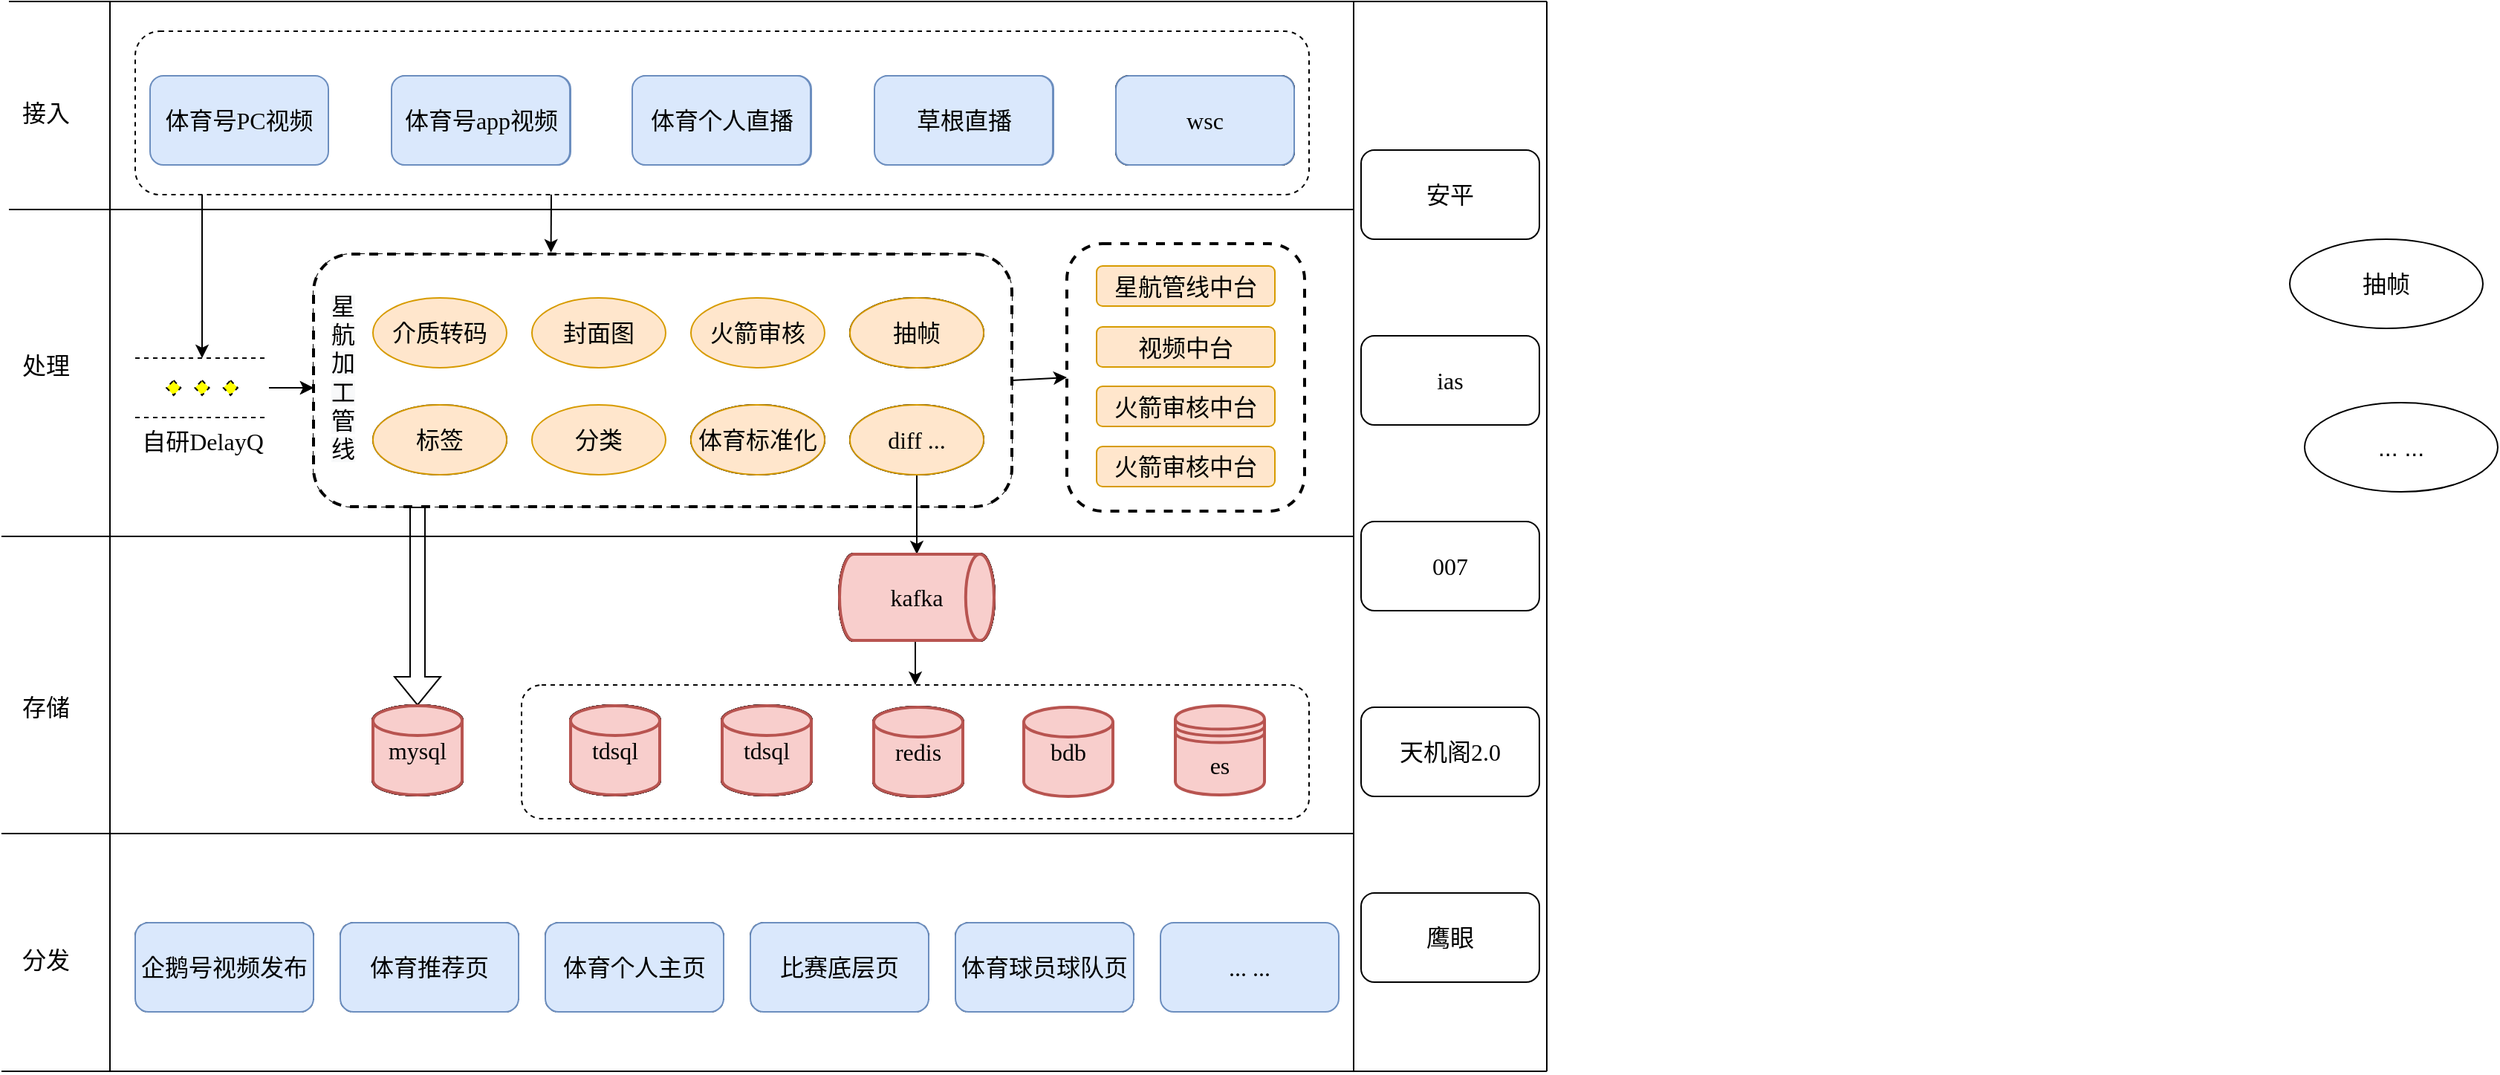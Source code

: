 <mxfile version="16.0.3" type="github">
  <diagram id="HmdcAvKUY2jd_h3zklQF" name="Page-1">
    <mxGraphModel dx="1422" dy="762" grid="1" gridSize="10" guides="1" tooltips="1" connect="1" arrows="1" fold="1" page="1" pageScale="1" pageWidth="1654" pageHeight="2336" math="0" shadow="0">
      <root>
        <mxCell id="0" />
        <mxCell id="1" parent="0" />
        <mxCell id="oZWj6VGUN02tXFsYtWKZ-107" value="" style="rounded=1;whiteSpace=wrap;html=1;dashed=1;fontFamily=Times New Roman;fontSize=16;" vertex="1" parent="1">
          <mxGeometry x="570" y="510" width="530" height="90" as="geometry" />
        </mxCell>
        <mxCell id="oZWj6VGUN02tXFsYtWKZ-76" value="" style="rounded=1;whiteSpace=wrap;html=1;dashed=1;fontFamily=Times New Roman;fontSize=16;strokeWidth=2;" vertex="1" parent="1">
          <mxGeometry x="937" y="213" width="160" height="180" as="geometry" />
        </mxCell>
        <mxCell id="oZWj6VGUN02tXFsYtWKZ-20" value="" style="rounded=1;whiteSpace=wrap;html=1;dashed=1;fontFamily=Times New Roman;fontSize=16;" vertex="1" parent="1">
          <mxGeometry x="310" y="70" width="790" height="110" as="geometry" />
        </mxCell>
        <mxCell id="oZWj6VGUN02tXFsYtWKZ-1" value="接入" style="text;html=1;strokeColor=none;fillColor=none;align=center;verticalAlign=middle;whiteSpace=wrap;rounded=0;fontFamily=Times New Roman;fontSize=16;" vertex="1" parent="1">
          <mxGeometry x="220" y="110" width="60" height="30" as="geometry" />
        </mxCell>
        <mxCell id="oZWj6VGUN02tXFsYtWKZ-2" value="处理" style="text;html=1;strokeColor=none;fillColor=none;align=center;verticalAlign=middle;whiteSpace=wrap;rounded=0;fontFamily=Times New Roman;fontSize=16;" vertex="1" parent="1">
          <mxGeometry x="220" y="280" width="60" height="30" as="geometry" />
        </mxCell>
        <mxCell id="oZWj6VGUN02tXFsYtWKZ-3" value="存储" style="text;html=1;strokeColor=none;fillColor=none;align=center;verticalAlign=middle;whiteSpace=wrap;rounded=0;fontFamily=Times New Roman;fontSize=16;" vertex="1" parent="1">
          <mxGeometry x="220" y="510" width="60" height="30" as="geometry" />
        </mxCell>
        <mxCell id="oZWj6VGUN02tXFsYtWKZ-4" value="" style="endArrow=none;html=1;rounded=0;fontFamily=Times New Roman;fontSize=16;" edge="1" parent="1">
          <mxGeometry width="50" height="50" relative="1" as="geometry">
            <mxPoint x="225" y="190" as="sourcePoint" />
            <mxPoint x="1130" y="190" as="targetPoint" />
          </mxGeometry>
        </mxCell>
        <mxCell id="oZWj6VGUN02tXFsYtWKZ-5" value="" style="endArrow=none;html=1;rounded=0;fontFamily=Times New Roman;fontSize=16;" edge="1" parent="1">
          <mxGeometry width="50" height="50" relative="1" as="geometry">
            <mxPoint x="220" y="410" as="sourcePoint" />
            <mxPoint x="1130" y="410" as="targetPoint" />
          </mxGeometry>
        </mxCell>
        <mxCell id="oZWj6VGUN02tXFsYtWKZ-6" value="" style="endArrow=none;html=1;rounded=0;fontFamily=Times New Roman;fontSize=16;" edge="1" parent="1">
          <mxGeometry width="50" height="50" relative="1" as="geometry">
            <mxPoint x="220" y="610" as="sourcePoint" />
            <mxPoint x="1130" y="610" as="targetPoint" />
          </mxGeometry>
        </mxCell>
        <mxCell id="oZWj6VGUN02tXFsYtWKZ-7" value="体育号PC视频" style="rounded=1;whiteSpace=wrap;html=1;fillColor=#dae8fc;strokeColor=#6c8ebf;fontFamily=Times New Roman;fontSize=16;" vertex="1" parent="1">
          <mxGeometry x="320" y="100" width="120" height="60" as="geometry" />
        </mxCell>
        <mxCell id="oZWj6VGUN02tXFsYtWKZ-8" value="体育个人直播" style="rounded=1;whiteSpace=wrap;html=1;fillColor=#dae8fc;strokeColor=#6c8ebf;fontFamily=Times New Roman;fontSize=16;" vertex="1" parent="1">
          <mxGeometry x="645" y="100" width="120" height="60" as="geometry" />
        </mxCell>
        <mxCell id="oZWj6VGUN02tXFsYtWKZ-9" value="草根直播" style="rounded=1;whiteSpace=wrap;html=1;fillColor=#dae8fc;strokeColor=#6c8ebf;fontFamily=Times New Roman;fontSize=16;" vertex="1" parent="1">
          <mxGeometry x="808" y="100" width="120" height="60" as="geometry" />
        </mxCell>
        <mxCell id="oZWj6VGUN02tXFsYtWKZ-10" value="wsc" style="rounded=1;whiteSpace=wrap;html=1;fontFamily=Times New Roman;fontSize=16;" vertex="1" parent="1">
          <mxGeometry x="970" y="100" width="120" height="60" as="geometry" />
        </mxCell>
        <mxCell id="oZWj6VGUN02tXFsYtWKZ-14" value="体育号app视频" style="rounded=1;whiteSpace=wrap;html=1;fillColor=#dae8fc;strokeColor=#6c8ebf;fontFamily=Times New Roman;fontSize=16;" vertex="1" parent="1">
          <mxGeometry x="483" y="100" width="120" height="60" as="geometry" />
        </mxCell>
        <mxCell id="oZWj6VGUN02tXFsYtWKZ-15" value="... ..." style="ellipse;whiteSpace=wrap;html=1;fontSize=16;" vertex="1" parent="1">
          <mxGeometry x="1770" y="320" width="130" height="60" as="geometry" />
        </mxCell>
        <mxCell id="oZWj6VGUN02tXFsYtWKZ-17" value="抽帧" style="ellipse;whiteSpace=wrap;html=1;fontSize=16;" vertex="1" parent="1">
          <mxGeometry x="1760" y="210" width="130" height="60" as="geometry" />
        </mxCell>
        <mxCell id="oZWj6VGUN02tXFsYtWKZ-21" value="" style="endArrow=none;html=1;rounded=0;fontFamily=Times New Roman;fontSize=16;" edge="1" parent="1">
          <mxGeometry width="50" height="50" relative="1" as="geometry">
            <mxPoint x="293" y="770" as="sourcePoint" />
            <mxPoint x="293" y="50" as="targetPoint" />
          </mxGeometry>
        </mxCell>
        <mxCell id="oZWj6VGUN02tXFsYtWKZ-22" value="自研DelayQ" style="verticalLabelPosition=bottom;verticalAlign=top;html=1;shape=mxgraph.flowchart.parallel_mode;pointerEvents=1;dashed=1;fontFamily=Times New Roman;fontSize=16;" vertex="1" parent="1">
          <mxGeometry x="310" y="290" width="90" height="40" as="geometry" />
        </mxCell>
        <mxCell id="oZWj6VGUN02tXFsYtWKZ-24" value="" style="endArrow=none;html=1;rounded=0;fontFamily=Times New Roman;fontSize=16;" edge="1" parent="1">
          <mxGeometry width="50" height="50" relative="1" as="geometry">
            <mxPoint x="220" y="770" as="sourcePoint" />
            <mxPoint x="1260" y="770" as="targetPoint" />
          </mxGeometry>
        </mxCell>
        <mxCell id="oZWj6VGUN02tXFsYtWKZ-25" value="分发" style="text;html=1;strokeColor=none;fillColor=none;align=center;verticalAlign=middle;whiteSpace=wrap;rounded=0;fontFamily=Times New Roman;fontSize=16;" vertex="1" parent="1">
          <mxGeometry x="220" y="680" width="60" height="30" as="geometry" />
        </mxCell>
        <mxCell id="oZWj6VGUN02tXFsYtWKZ-26" value="体育推荐页" style="rounded=1;whiteSpace=wrap;html=1;dashed=1;fontFamily=Times New Roman;fontSize=16;" vertex="1" parent="1">
          <mxGeometry x="448" y="670" width="120" height="60" as="geometry" />
        </mxCell>
        <mxCell id="oZWj6VGUN02tXFsYtWKZ-27" value="企鹅号视频发布" style="rounded=1;whiteSpace=wrap;html=1;dashed=1;fontFamily=Times New Roman;fontSize=16;" vertex="1" parent="1">
          <mxGeometry x="310" y="670" width="120" height="60" as="geometry" />
        </mxCell>
        <mxCell id="oZWj6VGUN02tXFsYtWKZ-28" value="体育个人主页" style="rounded=1;whiteSpace=wrap;html=1;dashed=1;fontFamily=Times New Roman;fontSize=16;" vertex="1" parent="1">
          <mxGeometry x="586" y="670" width="120" height="60" as="geometry" />
        </mxCell>
        <mxCell id="oZWj6VGUN02tXFsYtWKZ-29" value="体育球员球队页" style="rounded=1;whiteSpace=wrap;html=1;dashed=1;fontFamily=Times New Roman;fontSize=16;" vertex="1" parent="1">
          <mxGeometry x="862" y="670" width="120" height="60" as="geometry" />
        </mxCell>
        <mxCell id="oZWj6VGUN02tXFsYtWKZ-30" value="... ..." style="rounded=1;whiteSpace=wrap;html=1;fillColor=#dae8fc;strokeColor=#6c8ebf;fontFamily=Times New Roman;fontSize=16;" vertex="1" parent="1">
          <mxGeometry x="1000" y="670" width="120" height="60" as="geometry" />
        </mxCell>
        <mxCell id="oZWj6VGUN02tXFsYtWKZ-32" value="tdsql" style="strokeWidth=2;html=1;shape=mxgraph.flowchart.database;whiteSpace=wrap;fontFamily=Times New Roman;fontSize=16;" vertex="1" parent="1">
          <mxGeometry x="603" y="524" width="60" height="60" as="geometry" />
        </mxCell>
        <mxCell id="oZWj6VGUN02tXFsYtWKZ-33" value="mysql" style="strokeWidth=2;html=1;shape=mxgraph.flowchart.database;whiteSpace=wrap;fontFamily=Times New Roman;fontSize=16;" vertex="1" parent="1">
          <mxGeometry x="470" y="524" width="60" height="60" as="geometry" />
        </mxCell>
        <mxCell id="oZWj6VGUN02tXFsYtWKZ-108" style="edgeStyle=orthogonalEdgeStyle;rounded=0;orthogonalLoop=1;jettySize=auto;html=1;exitX=0.5;exitY=1;exitDx=0;exitDy=0;exitPerimeter=0;entryX=0.5;entryY=0;entryDx=0;entryDy=0;fontFamily=Times New Roman;fontSize=16;" edge="1" parent="1" source="oZWj6VGUN02tXFsYtWKZ-34" target="oZWj6VGUN02tXFsYtWKZ-107">
          <mxGeometry relative="1" as="geometry" />
        </mxCell>
        <mxCell id="oZWj6VGUN02tXFsYtWKZ-34" value="kafka" style="strokeWidth=2;html=1;shape=mxgraph.flowchart.direct_data;whiteSpace=wrap;fontFamily=Times New Roman;fontSize=16;fontColor=rgb(0, 0, 0);align=center;strokeColor=rgb(0, 0, 0);fillColor=rgb(255, 255, 255);" vertex="1" parent="1">
          <mxGeometry x="784" y="422" width="104" height="58" as="geometry" />
        </mxCell>
        <mxCell id="oZWj6VGUN02tXFsYtWKZ-35" value="redis" style="strokeWidth=2;html=1;shape=mxgraph.flowchart.database;whiteSpace=wrap;fontFamily=Times New Roman;fontSize=16;" vertex="1" parent="1">
          <mxGeometry x="807" y="525" width="60" height="60" as="geometry" />
        </mxCell>
        <mxCell id="oZWj6VGUN02tXFsYtWKZ-36" value="es" style="shape=datastore;whiteSpace=wrap;html=1;fontFamily=Times New Roman;fontSize=16;align=center;strokeColor=#b85450;strokeWidth=2;fillColor=#f8cecc;" vertex="1" parent="1">
          <mxGeometry x="1010" y="524" width="60" height="60" as="geometry" />
        </mxCell>
        <mxCell id="oZWj6VGUN02tXFsYtWKZ-37" value="" style="rounded=1;whiteSpace=wrap;html=1;dashed=1;fontFamily=Times New Roman;fontSize=16;" vertex="1" parent="1">
          <mxGeometry x="430" y="220" width="470" height="170" as="geometry" />
        </mxCell>
        <mxCell id="oZWj6VGUN02tXFsYtWKZ-38" value="" style="endArrow=classic;html=1;rounded=0;entryX=0.5;entryY=0;entryDx=0;entryDy=0;entryPerimeter=0;fontFamily=Times New Roman;fontSize=16;" edge="1" parent="1" target="oZWj6VGUN02tXFsYtWKZ-22">
          <mxGeometry width="50" height="50" relative="1" as="geometry">
            <mxPoint x="355" y="180" as="sourcePoint" />
            <mxPoint x="170" y="210" as="targetPoint" />
          </mxGeometry>
        </mxCell>
        <mxCell id="oZWj6VGUN02tXFsYtWKZ-39" value="" style="endArrow=classic;html=1;rounded=0;entryX=0.34;entryY=-0.006;entryDx=0;entryDy=0;entryPerimeter=0;fontFamily=Times New Roman;fontSize=16;" edge="1" parent="1" target="oZWj6VGUN02tXFsYtWKZ-37">
          <mxGeometry width="50" height="50" relative="1" as="geometry">
            <mxPoint x="590" y="180" as="sourcePoint" />
            <mxPoint x="590" y="210" as="targetPoint" />
          </mxGeometry>
        </mxCell>
        <mxCell id="oZWj6VGUN02tXFsYtWKZ-40" value="" style="endArrow=classic;html=1;rounded=0;fontFamily=Times New Roman;fontSize=16;" edge="1" parent="1">
          <mxGeometry width="50" height="50" relative="1" as="geometry">
            <mxPoint x="400" y="310" as="sourcePoint" />
            <mxPoint x="430" y="310" as="targetPoint" />
          </mxGeometry>
        </mxCell>
        <mxCell id="oZWj6VGUN02tXFsYtWKZ-41" value="&lt;span style=&quot;color: rgb(0, 0, 0); font-size: 16px; font-style: normal; font-weight: 400; letter-spacing: normal; text-align: center; text-indent: 0px; text-transform: none; word-spacing: 0px; background-color: rgb(248, 249, 250); display: inline; float: none;&quot;&gt;星&lt;br style=&quot;font-size: 16px;&quot;&gt;航&lt;br style=&quot;font-size: 16px;&quot;&gt;加&lt;br style=&quot;font-size: 16px;&quot;&gt;工&lt;br style=&quot;font-size: 16px;&quot;&gt;管&lt;br style=&quot;font-size: 16px;&quot;&gt;线&lt;/span&gt;" style="text;html=1;strokeColor=none;fillColor=none;align=center;verticalAlign=middle;whiteSpace=wrap;rounded=0;dashed=1;fontFamily=Times New Roman;fontSize=16;" vertex="1" parent="1">
          <mxGeometry x="420" y="290" width="60" height="25" as="geometry" />
        </mxCell>
        <mxCell id="oZWj6VGUN02tXFsYtWKZ-51" value="" style="endArrow=none;html=1;rounded=0;fontFamily=Times New Roman;fontSize=16;" edge="1" parent="1">
          <mxGeometry width="50" height="50" relative="1" as="geometry">
            <mxPoint x="225" y="50" as="sourcePoint" />
            <mxPoint x="1260" y="50" as="targetPoint" />
          </mxGeometry>
        </mxCell>
        <mxCell id="oZWj6VGUN02tXFsYtWKZ-58" value="星航管线中台" style="rounded=1;whiteSpace=wrap;html=1;fillColor=#ffe6cc;strokeColor=#d79b00;fontFamily=Times New Roman;fontSize=16;" vertex="1" parent="1">
          <mxGeometry x="957" y="228" width="120" height="27" as="geometry" />
        </mxCell>
        <mxCell id="oZWj6VGUN02tXFsYtWKZ-59" value="介质转码" style="ellipse;whiteSpace=wrap;html=1;fontFamily=Times New Roman;fontSize=16;" vertex="1" parent="1">
          <mxGeometry x="470" y="249.5" width="90" height="47" as="geometry" />
        </mxCell>
        <mxCell id="oZWj6VGUN02tXFsYtWKZ-66" value="火箭审核" style="ellipse;whiteSpace=wrap;html=1;fontFamily=Times New Roman;fontSize=16;" vertex="1" parent="1">
          <mxGeometry x="690" y="253" width="90" height="47" as="geometry" />
        </mxCell>
        <mxCell id="oZWj6VGUN02tXFsYtWKZ-67" value="抽帧" style="ellipse;whiteSpace=wrap;html=1;fontFamily=Times New Roman;fontSize=16;" vertex="1" parent="1">
          <mxGeometry x="791" y="253" width="90" height="47" as="geometry" />
        </mxCell>
        <mxCell id="oZWj6VGUN02tXFsYtWKZ-68" value="标签" style="ellipse;whiteSpace=wrap;html=1;fontFamily=Times New Roman;fontSize=16;" vertex="1" parent="1">
          <mxGeometry x="470" y="317.5" width="90" height="47" as="geometry" />
        </mxCell>
        <mxCell id="oZWj6VGUN02tXFsYtWKZ-69" value="分类" style="ellipse;whiteSpace=wrap;html=1;fontFamily=Times New Roman;fontSize=16;" vertex="1" parent="1">
          <mxGeometry x="580" y="315" width="90" height="47" as="geometry" />
        </mxCell>
        <mxCell id="oZWj6VGUN02tXFsYtWKZ-70" value="体育标准化" style="ellipse;whiteSpace=wrap;html=1;fontFamily=Times New Roman;fontSize=16;" vertex="1" parent="1">
          <mxGeometry x="685" y="321.5" width="90" height="47" as="geometry" />
        </mxCell>
        <mxCell id="oZWj6VGUN02tXFsYtWKZ-71" value="封面图" style="ellipse;whiteSpace=wrap;html=1;fontFamily=Times New Roman;fontSize=16;" vertex="1" parent="1">
          <mxGeometry x="580" y="253" width="90" height="47" as="geometry" />
        </mxCell>
        <mxCell id="oZWj6VGUN02tXFsYtWKZ-72" value="... ..." style="ellipse;whiteSpace=wrap;html=1;fontFamily=Times New Roman;fontSize=16;" vertex="1" parent="1">
          <mxGeometry x="791" y="321.5" width="90" height="47" as="geometry" />
        </mxCell>
        <mxCell id="oZWj6VGUN02tXFsYtWKZ-73" value="视频中台" style="rounded=1;whiteSpace=wrap;html=1;fillColor=#ffe6cc;strokeColor=#d79b00;fontFamily=Times New Roman;fontSize=16;" vertex="1" parent="1">
          <mxGeometry x="957" y="269" width="120" height="27" as="geometry" />
        </mxCell>
        <mxCell id="oZWj6VGUN02tXFsYtWKZ-74" value="火箭审核中台" style="rounded=1;whiteSpace=wrap;html=1;fillColor=#ffe6cc;strokeColor=#d79b00;fontFamily=Times New Roman;fontSize=16;" vertex="1" parent="1">
          <mxGeometry x="957" y="309" width="120" height="27" as="geometry" />
        </mxCell>
        <mxCell id="oZWj6VGUN02tXFsYtWKZ-75" value="火箭审核中台" style="rounded=1;whiteSpace=wrap;html=1;fillColor=#ffe6cc;strokeColor=#d79b00;fontFamily=Times New Roman;fontSize=16;" vertex="1" parent="1">
          <mxGeometry x="957" y="349.5" width="120" height="27" as="geometry" />
        </mxCell>
        <mxCell id="oZWj6VGUN02tXFsYtWKZ-80" value="" style="endArrow=none;html=1;rounded=0;fontFamily=Times New Roman;fontSize=16;" edge="1" parent="1">
          <mxGeometry width="50" height="50" relative="1" as="geometry">
            <mxPoint x="1130" y="770" as="sourcePoint" />
            <mxPoint x="1130" y="50" as="targetPoint" />
          </mxGeometry>
        </mxCell>
        <mxCell id="oZWj6VGUN02tXFsYtWKZ-81" value="比赛底层页" style="rounded=1;whiteSpace=wrap;html=1;dashed=1;fontFamily=Times New Roman;fontSize=16;" vertex="1" parent="1">
          <mxGeometry x="724" y="670" width="120" height="60" as="geometry" />
        </mxCell>
        <mxCell id="oZWj6VGUN02tXFsYtWKZ-82" value="" style="endArrow=classic;html=1;rounded=0;exitX=1;exitY=0.5;exitDx=0;exitDy=0;entryX=0;entryY=0.5;entryDx=0;entryDy=0;fontFamily=Times New Roman;fontSize=16;" edge="1" parent="1" source="oZWj6VGUN02tXFsYtWKZ-37" target="oZWj6VGUN02tXFsYtWKZ-76">
          <mxGeometry width="50" height="50" relative="1" as="geometry">
            <mxPoint x="890" y="310" as="sourcePoint" />
            <mxPoint x="940" y="260" as="targetPoint" />
          </mxGeometry>
        </mxCell>
        <mxCell id="oZWj6VGUN02tXFsYtWKZ-83" value="" style="rounded=1;whiteSpace=wrap;html=1;dashed=1;fontFamily=Times New Roman;fontSize=16;strokeWidth=2;" vertex="1" parent="1">
          <mxGeometry x="430" y="220" width="470" height="170" as="geometry" />
        </mxCell>
        <mxCell id="oZWj6VGUN02tXFsYtWKZ-84" value="" style="endArrow=classic;html=1;rounded=0;fontFamily=Times New Roman;fontSize=16;" edge="1" parent="1">
          <mxGeometry width="50" height="50" relative="1" as="geometry">
            <mxPoint x="400" y="310" as="sourcePoint" />
            <mxPoint x="430" y="310" as="targetPoint" />
          </mxGeometry>
        </mxCell>
        <mxCell id="oZWj6VGUN02tXFsYtWKZ-85" value="&lt;span style=&quot;color: rgb(0, 0, 0); font-size: 16px; font-style: normal; font-weight: 400; letter-spacing: normal; text-align: center; text-indent: 0px; text-transform: none; word-spacing: 0px; background-color: rgb(248, 249, 250); display: inline; float: none;&quot;&gt;星&lt;br style=&quot;font-size: 16px;&quot;&gt;航&lt;br style=&quot;font-size: 16px;&quot;&gt;加&lt;br style=&quot;font-size: 16px;&quot;&gt;工&lt;br style=&quot;font-size: 16px;&quot;&gt;管&lt;br style=&quot;font-size: 16px;&quot;&gt;线&lt;/span&gt;" style="text;html=1;strokeColor=none;fillColor=none;align=center;verticalAlign=middle;whiteSpace=wrap;rounded=0;dashed=1;fontFamily=Times New Roman;fontSize=16;" vertex="1" parent="1">
          <mxGeometry x="420" y="290" width="60" height="25" as="geometry" />
        </mxCell>
        <mxCell id="oZWj6VGUN02tXFsYtWKZ-86" value="介质转码" style="ellipse;whiteSpace=wrap;html=1;fillColor=#ffe6cc;strokeColor=#d79b00;fontFamily=Times New Roman;fontSize=16;" vertex="1" parent="1">
          <mxGeometry x="470" y="249.5" width="90" height="47" as="geometry" />
        </mxCell>
        <mxCell id="oZWj6VGUN02tXFsYtWKZ-87" value="火箭审核" style="ellipse;whiteSpace=wrap;html=1;fillColor=#ffe6cc;strokeColor=#d79b00;fontFamily=Times New Roman;fontSize=16;" vertex="1" parent="1">
          <mxGeometry x="684" y="249.5" width="90" height="47" as="geometry" />
        </mxCell>
        <mxCell id="oZWj6VGUN02tXFsYtWKZ-88" value="抽帧" style="ellipse;whiteSpace=wrap;html=1;fontFamily=Times New Roman;fontSize=16;" vertex="1" parent="1">
          <mxGeometry x="791" y="249.5" width="90" height="47" as="geometry" />
        </mxCell>
        <mxCell id="oZWj6VGUN02tXFsYtWKZ-89" value="标签" style="ellipse;whiteSpace=wrap;html=1;fontFamily=Times New Roman;fontSize=16;" vertex="1" parent="1">
          <mxGeometry x="470" y="321.5" width="90" height="47" as="geometry" />
        </mxCell>
        <mxCell id="oZWj6VGUN02tXFsYtWKZ-90" value="分类" style="ellipse;whiteSpace=wrap;html=1;fillColor=#ffe6cc;strokeColor=#d79b00;fontFamily=Times New Roman;fontSize=16;" vertex="1" parent="1">
          <mxGeometry x="577" y="321.5" width="90" height="47" as="geometry" />
        </mxCell>
        <mxCell id="oZWj6VGUN02tXFsYtWKZ-91" value="体育标准化" style="ellipse;whiteSpace=wrap;html=1;fontFamily=Times New Roman;fontSize=16;" vertex="1" parent="1">
          <mxGeometry x="684" y="321.5" width="90" height="47" as="geometry" />
        </mxCell>
        <mxCell id="oZWj6VGUN02tXFsYtWKZ-92" value="封面图" style="ellipse;whiteSpace=wrap;html=1;fillColor=#ffe6cc;strokeColor=#d79b00;fontFamily=Times New Roman;fontSize=16;" vertex="1" parent="1">
          <mxGeometry x="577" y="249.5" width="90" height="47" as="geometry" />
        </mxCell>
        <mxCell id="oZWj6VGUN02tXFsYtWKZ-104" style="edgeStyle=orthogonalEdgeStyle;rounded=0;orthogonalLoop=1;jettySize=auto;html=1;exitX=0.5;exitY=1;exitDx=0;exitDy=0;entryX=0.5;entryY=0;entryDx=0;entryDy=0;entryPerimeter=0;fontFamily=Times New Roman;fontSize=16;" edge="1" parent="1" source="oZWj6VGUN02tXFsYtWKZ-93" target="oZWj6VGUN02tXFsYtWKZ-34">
          <mxGeometry relative="1" as="geometry" />
        </mxCell>
        <mxCell id="oZWj6VGUN02tXFsYtWKZ-93" value="diff ..." style="ellipse;whiteSpace=wrap;html=1;fontFamily=Times New Roman;fontSize=16;" vertex="1" parent="1">
          <mxGeometry x="791" y="321.5" width="90" height="47" as="geometry" />
        </mxCell>
        <mxCell id="oZWj6VGUN02tXFsYtWKZ-95" value="wsc" style="rounded=1;whiteSpace=wrap;html=1;fontFamily=Times New Roman;fontSize=16;" vertex="1" parent="1">
          <mxGeometry x="970" y="100" width="120" height="60" as="geometry" />
        </mxCell>
        <mxCell id="oZWj6VGUN02tXFsYtWKZ-96" value="wsc" style="rounded=1;whiteSpace=wrap;html=1;fillColor=#dae8fc;strokeColor=#6c8ebf;fontFamily=Times New Roman;fontSize=16;" vertex="1" parent="1">
          <mxGeometry x="970" y="100" width="120" height="60" as="geometry" />
        </mxCell>
        <mxCell id="oZWj6VGUN02tXFsYtWKZ-97" value="" style="endArrow=none;html=1;rounded=0;fontFamily=Times New Roman;fontSize=16;" edge="1" parent="1">
          <mxGeometry width="50" height="50" relative="1" as="geometry">
            <mxPoint x="1260" y="770" as="sourcePoint" />
            <mxPoint x="1260" y="50" as="targetPoint" />
          </mxGeometry>
        </mxCell>
        <mxCell id="oZWj6VGUN02tXFsYtWKZ-100" value="鹰眼" style="rounded=1;whiteSpace=wrap;html=1;fontFamily=Times New Roman;fontSize=16;" vertex="1" parent="1">
          <mxGeometry x="1135" y="650" width="120" height="60" as="geometry" />
        </mxCell>
        <mxCell id="oZWj6VGUN02tXFsYtWKZ-101" value="007" style="rounded=1;whiteSpace=wrap;html=1;fontFamily=Times New Roman;fontSize=16;" vertex="1" parent="1">
          <mxGeometry x="1135" y="400" width="120" height="60" as="geometry" />
        </mxCell>
        <mxCell id="oZWj6VGUN02tXFsYtWKZ-102" value="天机阁2.0" style="rounded=1;whiteSpace=wrap;html=1;fontFamily=Times New Roman;fontSize=16;" vertex="1" parent="1">
          <mxGeometry x="1135" y="525" width="120" height="60" as="geometry" />
        </mxCell>
        <mxCell id="oZWj6VGUN02tXFsYtWKZ-103" value="ias" style="rounded=1;whiteSpace=wrap;html=1;fontFamily=Times New Roman;fontSize=16;" vertex="1" parent="1">
          <mxGeometry x="1135" y="275" width="120" height="60" as="geometry" />
        </mxCell>
        <mxCell id="oZWj6VGUN02tXFsYtWKZ-106" value="tdsql" style="strokeWidth=2;html=1;shape=mxgraph.flowchart.database;whiteSpace=wrap;fontFamily=Times New Roman;fontSize=16;" vertex="1" parent="1">
          <mxGeometry x="705" y="524" width="60" height="60" as="geometry" />
        </mxCell>
        <mxCell id="oZWj6VGUN02tXFsYtWKZ-109" value="" style="shape=flexArrow;endArrow=classic;html=1;rounded=0;entryX=0.5;entryY=0;entryDx=0;entryDy=0;entryPerimeter=0;fontFamily=Times New Roman;fontSize=16;" edge="1" parent="1" target="oZWj6VGUN02tXFsYtWKZ-33">
          <mxGeometry width="50" height="50" relative="1" as="geometry">
            <mxPoint x="500" y="390" as="sourcePoint" />
            <mxPoint x="530" y="440" as="targetPoint" />
          </mxGeometry>
        </mxCell>
        <mxCell id="oZWj6VGUN02tXFsYtWKZ-110" value="bdb" style="strokeWidth=2;html=1;shape=mxgraph.flowchart.database;whiteSpace=wrap;fillColor=#f8cecc;strokeColor=#b85450;fontFamily=Times New Roman;fontSize=16;" vertex="1" parent="1">
          <mxGeometry x="908" y="525" width="60" height="60" as="geometry" />
        </mxCell>
        <mxCell id="oZWj6VGUN02tXFsYtWKZ-111" value="安平" style="rounded=1;whiteSpace=wrap;html=1;fontFamily=Times New Roman;fontSize=16;" vertex="1" parent="1">
          <mxGeometry x="1135" y="150" width="120" height="60" as="geometry" />
        </mxCell>
        <mxCell id="oZWj6VGUN02tXFsYtWKZ-115" value="抽帧" style="ellipse;whiteSpace=wrap;html=1;fontFamily=Times New Roman;fontSize=16;" vertex="1" parent="1">
          <mxGeometry x="791" y="249.5" width="90" height="47" as="geometry" />
        </mxCell>
        <mxCell id="oZWj6VGUN02tXFsYtWKZ-116" value="diff ..." style="ellipse;whiteSpace=wrap;html=1;fontFamily=Times New Roman;fontSize=16;" vertex="1" parent="1">
          <mxGeometry x="791" y="321.5" width="90" height="47" as="geometry" />
        </mxCell>
        <mxCell id="oZWj6VGUN02tXFsYtWKZ-117" value="体育标准化" style="ellipse;whiteSpace=wrap;html=1;fontFamily=Times New Roman;fontSize=16;" vertex="1" parent="1">
          <mxGeometry x="684" y="321.5" width="90" height="47" as="geometry" />
        </mxCell>
        <mxCell id="oZWj6VGUN02tXFsYtWKZ-118" value="抽帧" style="ellipse;whiteSpace=wrap;html=1;fillColor=#ffe6cc;strokeColor=#d79b00;fontFamily=Times New Roman;fontSize=16;" vertex="1" parent="1">
          <mxGeometry x="791" y="249.5" width="90" height="47" as="geometry" />
        </mxCell>
        <mxCell id="oZWj6VGUN02tXFsYtWKZ-119" value="diff ..." style="ellipse;whiteSpace=wrap;html=1;fillColor=#ffe6cc;strokeColor=#d79b00;fontFamily=Times New Roman;fontSize=16;" vertex="1" parent="1">
          <mxGeometry x="791" y="321.5" width="90" height="47" as="geometry" />
        </mxCell>
        <mxCell id="oZWj6VGUN02tXFsYtWKZ-120" value="体育标准化" style="ellipse;whiteSpace=wrap;html=1;fillColor=#ffe6cc;strokeColor=#d79b00;fontFamily=Times New Roman;fontSize=16;" vertex="1" parent="1">
          <mxGeometry x="684" y="321.5" width="90" height="47" as="geometry" />
        </mxCell>
        <mxCell id="oZWj6VGUN02tXFsYtWKZ-121" value="标签" style="ellipse;whiteSpace=wrap;html=1;fillColor=#ffe6cc;strokeColor=#d79b00;fontFamily=Times New Roman;fontSize=16;" vertex="1" parent="1">
          <mxGeometry x="470" y="321.5" width="90" height="47" as="geometry" />
        </mxCell>
        <mxCell id="oZWj6VGUN02tXFsYtWKZ-122" value="kafka" style="strokeWidth=2;html=1;shape=mxgraph.flowchart.direct_data;whiteSpace=wrap;fontFamily=Times New Roman;fontSize=16;fontColor=rgb(0, 0, 0);align=center;strokeColor=rgb(0, 0, 0);fillColor=rgb(255, 255, 255);" vertex="1" parent="1">
          <mxGeometry x="784" y="422" width="104" height="58" as="geometry" />
        </mxCell>
        <mxCell id="oZWj6VGUN02tXFsYtWKZ-123" value="mysql" style="strokeWidth=2;html=1;shape=mxgraph.flowchart.database;whiteSpace=wrap;fontFamily=Times New Roman;fontSize=16;" vertex="1" parent="1">
          <mxGeometry x="470" y="524" width="60" height="60" as="geometry" />
        </mxCell>
        <mxCell id="oZWj6VGUN02tXFsYtWKZ-124" value="tdsql" style="strokeWidth=2;html=1;shape=mxgraph.flowchart.database;whiteSpace=wrap;fontFamily=Times New Roman;fontSize=16;" vertex="1" parent="1">
          <mxGeometry x="603" y="524" width="60" height="60" as="geometry" />
        </mxCell>
        <mxCell id="oZWj6VGUN02tXFsYtWKZ-125" value="tdsql" style="strokeWidth=2;html=1;shape=mxgraph.flowchart.database;whiteSpace=wrap;fontFamily=Times New Roman;fontSize=16;" vertex="1" parent="1">
          <mxGeometry x="705" y="524" width="60" height="60" as="geometry" />
        </mxCell>
        <mxCell id="oZWj6VGUN02tXFsYtWKZ-126" value="kafka" style="strokeWidth=2;html=1;shape=mxgraph.flowchart.direct_data;whiteSpace=wrap;fontFamily=Times New Roman;fontSize=16;fontColor=rgb(0, 0, 0);align=center;strokeColor=rgb(0, 0, 0);fillColor=rgb(255, 255, 255);" vertex="1" parent="1">
          <mxGeometry x="784" y="422" width="104" height="58" as="geometry" />
        </mxCell>
        <mxCell id="oZWj6VGUN02tXFsYtWKZ-127" value="mysql" style="strokeWidth=2;html=1;shape=mxgraph.flowchart.database;whiteSpace=wrap;fontFamily=Times New Roman;fontSize=16;" vertex="1" parent="1">
          <mxGeometry x="470" y="524" width="60" height="60" as="geometry" />
        </mxCell>
        <mxCell id="oZWj6VGUN02tXFsYtWKZ-128" value="tdsql" style="strokeWidth=2;html=1;shape=mxgraph.flowchart.database;whiteSpace=wrap;fontFamily=Times New Roman;fontSize=16;" vertex="1" parent="1">
          <mxGeometry x="603" y="524" width="60" height="60" as="geometry" />
        </mxCell>
        <mxCell id="oZWj6VGUN02tXFsYtWKZ-129" value="tdsql" style="strokeWidth=2;html=1;shape=mxgraph.flowchart.database;whiteSpace=wrap;fontFamily=Times New Roman;fontSize=16;" vertex="1" parent="1">
          <mxGeometry x="705" y="524" width="60" height="60" as="geometry" />
        </mxCell>
        <mxCell id="oZWj6VGUN02tXFsYtWKZ-130" value="kafka" style="strokeWidth=2;html=1;shape=mxgraph.flowchart.direct_data;whiteSpace=wrap;fontFamily=Times New Roman;fontSize=16;fontColor=rgb(0, 0, 0);align=center;strokeColor=rgb(0, 0, 0);fillColor=rgb(255, 255, 255);" vertex="1" parent="1">
          <mxGeometry x="784" y="422" width="104" height="58" as="geometry" />
        </mxCell>
        <mxCell id="oZWj6VGUN02tXFsYtWKZ-131" value="mysql" style="strokeWidth=2;html=1;shape=mxgraph.flowchart.database;whiteSpace=wrap;fontFamily=Times New Roman;fontSize=16;" vertex="1" parent="1">
          <mxGeometry x="470" y="524" width="60" height="60" as="geometry" />
        </mxCell>
        <mxCell id="oZWj6VGUN02tXFsYtWKZ-132" value="tdsql" style="strokeWidth=2;html=1;shape=mxgraph.flowchart.database;whiteSpace=wrap;fontFamily=Times New Roman;fontSize=16;" vertex="1" parent="1">
          <mxGeometry x="603" y="524" width="60" height="60" as="geometry" />
        </mxCell>
        <mxCell id="oZWj6VGUN02tXFsYtWKZ-133" value="tdsql" style="strokeWidth=2;html=1;shape=mxgraph.flowchart.database;whiteSpace=wrap;fontFamily=Times New Roman;fontSize=16;" vertex="1" parent="1">
          <mxGeometry x="705" y="524" width="60" height="60" as="geometry" />
        </mxCell>
        <mxCell id="oZWj6VGUN02tXFsYtWKZ-134" value="redis" style="strokeWidth=2;html=1;shape=mxgraph.flowchart.database;whiteSpace=wrap;fontFamily=Times New Roman;fontSize=16;" vertex="1" parent="1">
          <mxGeometry x="807" y="525" width="60" height="60" as="geometry" />
        </mxCell>
        <mxCell id="oZWj6VGUN02tXFsYtWKZ-135" value="kafka" style="strokeWidth=2;html=1;shape=mxgraph.flowchart.direct_data;whiteSpace=wrap;fontFamily=Times New Roman;fontSize=16;fontColor=rgb(0, 0, 0);align=center;strokeColor=rgb(0, 0, 0);fillColor=rgb(255, 255, 255);" vertex="1" parent="1">
          <mxGeometry x="784" y="422" width="104" height="58" as="geometry" />
        </mxCell>
        <mxCell id="oZWj6VGUN02tXFsYtWKZ-136" value="mysql" style="strokeWidth=2;html=1;shape=mxgraph.flowchart.database;whiteSpace=wrap;fontFamily=Times New Roman;fontSize=16;" vertex="1" parent="1">
          <mxGeometry x="470" y="524" width="60" height="60" as="geometry" />
        </mxCell>
        <mxCell id="oZWj6VGUN02tXFsYtWKZ-137" value="tdsql" style="strokeWidth=2;html=1;shape=mxgraph.flowchart.database;whiteSpace=wrap;fontFamily=Times New Roman;fontSize=16;" vertex="1" parent="1">
          <mxGeometry x="603" y="524" width="60" height="60" as="geometry" />
        </mxCell>
        <mxCell id="oZWj6VGUN02tXFsYtWKZ-138" value="tdsql" style="strokeWidth=2;html=1;shape=mxgraph.flowchart.database;whiteSpace=wrap;fontFamily=Times New Roman;fontSize=16;" vertex="1" parent="1">
          <mxGeometry x="705" y="524" width="60" height="60" as="geometry" />
        </mxCell>
        <mxCell id="oZWj6VGUN02tXFsYtWKZ-139" value="redis" style="strokeWidth=2;html=1;shape=mxgraph.flowchart.database;whiteSpace=wrap;fontFamily=Times New Roman;fontSize=16;" vertex="1" parent="1">
          <mxGeometry x="807" y="525" width="60" height="60" as="geometry" />
        </mxCell>
        <mxCell id="oZWj6VGUN02tXFsYtWKZ-140" value="kafka" style="strokeWidth=2;html=1;shape=mxgraph.flowchart.direct_data;whiteSpace=wrap;fontFamily=Times New Roman;fontSize=16;align=center;strokeColor=#b85450;fillColor=#f8cecc;" vertex="1" parent="1">
          <mxGeometry x="784" y="422" width="104" height="58" as="geometry" />
        </mxCell>
        <mxCell id="oZWj6VGUN02tXFsYtWKZ-141" value="mysql" style="strokeWidth=2;html=1;shape=mxgraph.flowchart.database;whiteSpace=wrap;fillColor=#f8cecc;strokeColor=#b85450;fontFamily=Times New Roman;fontSize=16;" vertex="1" parent="1">
          <mxGeometry x="470" y="524" width="60" height="60" as="geometry" />
        </mxCell>
        <mxCell id="oZWj6VGUN02tXFsYtWKZ-142" value="tdsql" style="strokeWidth=2;html=1;shape=mxgraph.flowchart.database;whiteSpace=wrap;fillColor=#f8cecc;strokeColor=#b85450;fontFamily=Times New Roman;fontSize=16;" vertex="1" parent="1">
          <mxGeometry x="603" y="524" width="60" height="60" as="geometry" />
        </mxCell>
        <mxCell id="oZWj6VGUN02tXFsYtWKZ-143" value="tdsql" style="strokeWidth=2;html=1;shape=mxgraph.flowchart.database;whiteSpace=wrap;fillColor=#f8cecc;strokeColor=#b85450;fontFamily=Times New Roman;fontSize=16;" vertex="1" parent="1">
          <mxGeometry x="705" y="524" width="60" height="60" as="geometry" />
        </mxCell>
        <mxCell id="oZWj6VGUN02tXFsYtWKZ-144" value="redis" style="strokeWidth=2;html=1;shape=mxgraph.flowchart.database;whiteSpace=wrap;fillColor=#f8cecc;strokeColor=#b85450;fontFamily=Times New Roman;fontSize=16;" vertex="1" parent="1">
          <mxGeometry x="807" y="525" width="60" height="60" as="geometry" />
        </mxCell>
        <mxCell id="oZWj6VGUN02tXFsYtWKZ-145" value="企鹅号视频发布" style="rounded=1;whiteSpace=wrap;html=1;fillColor=#dae8fc;strokeColor=#6c8ebf;fontFamily=Times New Roman;fontSize=16;" vertex="1" parent="1">
          <mxGeometry x="310" y="670" width="120" height="60" as="geometry" />
        </mxCell>
        <mxCell id="oZWj6VGUN02tXFsYtWKZ-146" value="体育推荐页" style="rounded=1;whiteSpace=wrap;html=1;fillColor=#dae8fc;strokeColor=#6c8ebf;fontFamily=Times New Roman;fontSize=16;" vertex="1" parent="1">
          <mxGeometry x="448" y="670" width="120" height="60" as="geometry" />
        </mxCell>
        <mxCell id="oZWj6VGUN02tXFsYtWKZ-147" value="体育个人主页" style="rounded=1;whiteSpace=wrap;html=1;fillColor=#dae8fc;strokeColor=#6c8ebf;fontFamily=Times New Roman;fontSize=16;" vertex="1" parent="1">
          <mxGeometry x="586" y="670" width="120" height="60" as="geometry" />
        </mxCell>
        <mxCell id="oZWj6VGUN02tXFsYtWKZ-148" value="比赛底层页" style="rounded=1;whiteSpace=wrap;html=1;fillColor=#dae8fc;strokeColor=#6c8ebf;fontFamily=Times New Roman;fontSize=16;" vertex="1" parent="1">
          <mxGeometry x="724" y="670" width="120" height="60" as="geometry" />
        </mxCell>
        <mxCell id="oZWj6VGUN02tXFsYtWKZ-149" value="体育球员球队页" style="rounded=1;whiteSpace=wrap;html=1;fillColor=#dae8fc;strokeColor=#6c8ebf;fontFamily=Times New Roman;fontSize=16;" vertex="1" parent="1">
          <mxGeometry x="862" y="670" width="120" height="60" as="geometry" />
        </mxCell>
        <mxCell id="oZWj6VGUN02tXFsYtWKZ-150" value="体育号app视频" style="rounded=1;whiteSpace=wrap;html=1;fillColor=#dae8fc;strokeColor=#6c8ebf;fontFamily=Times New Roman;fontSize=16;" vertex="1" parent="1">
          <mxGeometry x="482.5" y="100" width="120" height="60" as="geometry" />
        </mxCell>
        <mxCell id="oZWj6VGUN02tXFsYtWKZ-151" value="体育个人直播" style="rounded=1;whiteSpace=wrap;html=1;fillColor=#dae8fc;strokeColor=#6c8ebf;fontFamily=Times New Roman;fontSize=16;" vertex="1" parent="1">
          <mxGeometry x="644.5" y="100" width="120" height="60" as="geometry" />
        </mxCell>
        <mxCell id="oZWj6VGUN02tXFsYtWKZ-152" value="草根直播" style="rounded=1;whiteSpace=wrap;html=1;fillColor=#dae8fc;strokeColor=#6c8ebf;fontFamily=Times New Roman;fontSize=16;" vertex="1" parent="1">
          <mxGeometry x="807.5" y="100" width="120" height="60" as="geometry" />
        </mxCell>
      </root>
    </mxGraphModel>
  </diagram>
</mxfile>
